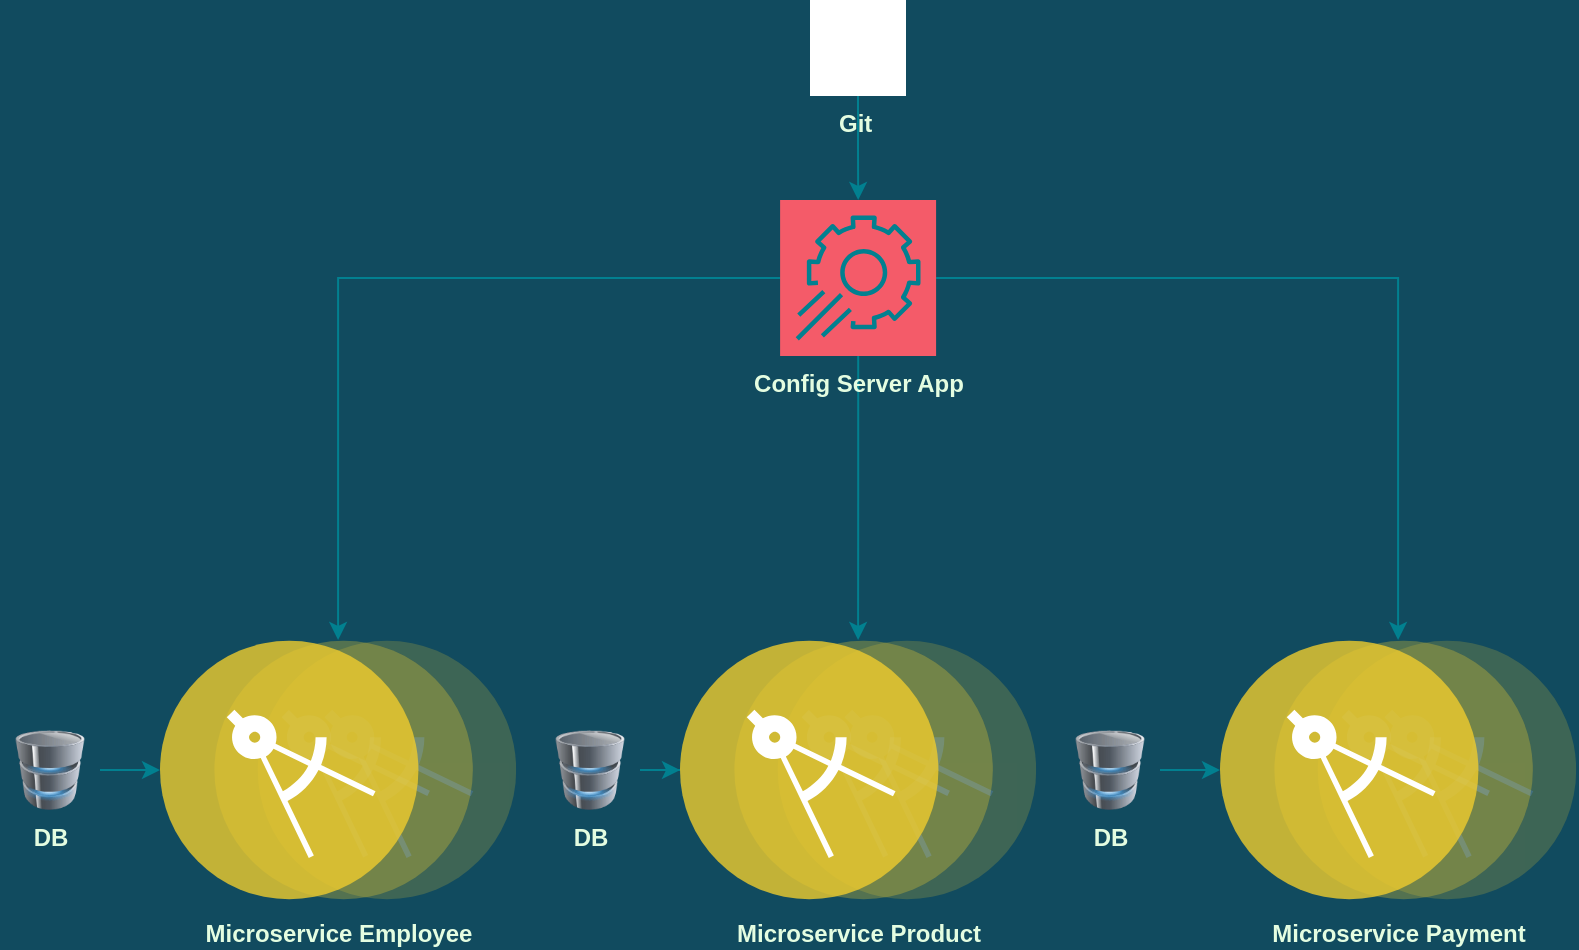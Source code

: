 <mxfile version="16.5.3" type="device"><diagram id="g2g5DKgpq7OX81aEqtXG" name="Page-1"><mxGraphModel dx="1038" dy="579" grid="1" gridSize="10" guides="1" tooltips="1" connect="1" arrows="1" fold="1" page="1" pageScale="1" pageWidth="1169" pageHeight="827" background="#114B5F" math="0" shadow="0"><root><mxCell id="0"/><mxCell id="1" parent="0"/><mxCell id="7dbiEt--6qopD_k-MUab-1" value="Microservice Employee" style="aspect=fixed;perimeter=ellipsePerimeter;html=1;align=center;shadow=0;dashed=0;fontColor=#E4FDE1;fontSize=12;spacingTop=3;image;image=img/lib/ibm/applications/microservice.svg;labelBorderColor=none;fontStyle=1;fillColor=#F45B69;strokeColor=#028090;labelBackgroundColor=#114B5F;" vertex="1" parent="1"><mxGeometry x="200" y="370" width="178.1" height="130" as="geometry"/></mxCell><mxCell id="7dbiEt--6qopD_k-MUab-2" style="edgeStyle=orthogonalEdgeStyle;rounded=0;orthogonalLoop=1;jettySize=auto;html=1;fontFamily=Helvetica;fontColor=#E4FDE1;strokeColor=#028090;labelBackgroundColor=#114B5F;" edge="1" parent="1" source="7dbiEt--6qopD_k-MUab-3" target="7dbiEt--6qopD_k-MUab-1"><mxGeometry relative="1" as="geometry"/></mxCell><mxCell id="7dbiEt--6qopD_k-MUab-3" value="DB" style="image;html=1;image=img/lib/clip_art/computers/Database_128x128.png;labelBorderColor=none;fontColor=#E4FDE1;fontStyle=1;fillColor=#F45B69;strokeColor=#028090;labelBackgroundColor=#114B5F;" vertex="1" parent="1"><mxGeometry x="120" y="415" width="50" height="40" as="geometry"/></mxCell><mxCell id="7dbiEt--6qopD_k-MUab-4" value="" style="edgeStyle=orthogonalEdgeStyle;rounded=0;orthogonalLoop=1;jettySize=auto;html=1;fontFamily=Helvetica;fontColor=#E4FDE1;strokeColor=#028090;labelBackgroundColor=#114B5F;" edge="1" parent="1" source="7dbiEt--6qopD_k-MUab-5" target="7dbiEt--6qopD_k-MUab-13"><mxGeometry relative="1" as="geometry"/></mxCell><mxCell id="7dbiEt--6qopD_k-MUab-5" value="DB" style="image;html=1;image=img/lib/clip_art/computers/Database_128x128.png;labelBorderColor=none;fontColor=#E4FDE1;fontStyle=1;fillColor=#F45B69;strokeColor=#028090;labelBackgroundColor=#114B5F;" vertex="1" parent="1"><mxGeometry x="650" y="415" width="50" height="40" as="geometry"/></mxCell><mxCell id="7dbiEt--6qopD_k-MUab-6" value="" style="edgeStyle=orthogonalEdgeStyle;rounded=0;orthogonalLoop=1;jettySize=auto;html=1;fontFamily=Helvetica;fontColor=#E4FDE1;strokeColor=#028090;labelBackgroundColor=#114B5F;" edge="1" parent="1" source="7dbiEt--6qopD_k-MUab-7" target="7dbiEt--6qopD_k-MUab-12"><mxGeometry relative="1" as="geometry"/></mxCell><mxCell id="7dbiEt--6qopD_k-MUab-7" value="DB" style="image;html=1;image=img/lib/clip_art/computers/Database_128x128.png;labelBorderColor=none;fontColor=#E4FDE1;fontStyle=1;fillColor=#F45B69;strokeColor=#028090;labelBackgroundColor=#114B5F;" vertex="1" parent="1"><mxGeometry x="390" y="415" width="50" height="40" as="geometry"/></mxCell><mxCell id="7dbiEt--6qopD_k-MUab-8" style="edgeStyle=orthogonalEdgeStyle;rounded=0;orthogonalLoop=1;jettySize=auto;html=1;fontFamily=Helvetica;fontColor=#E4FDE1;strokeColor=#028090;labelBackgroundColor=#114B5F;" edge="1" parent="1" source="7dbiEt--6qopD_k-MUab-11" target="7dbiEt--6qopD_k-MUab-1"><mxGeometry relative="1" as="geometry"/></mxCell><mxCell id="7dbiEt--6qopD_k-MUab-9" style="edgeStyle=orthogonalEdgeStyle;rounded=0;orthogonalLoop=1;jettySize=auto;html=1;fontFamily=Helvetica;fontColor=#E4FDE1;strokeColor=#028090;labelBackgroundColor=#114B5F;" edge="1" parent="1" source="7dbiEt--6qopD_k-MUab-11" target="7dbiEt--6qopD_k-MUab-12"><mxGeometry relative="1" as="geometry"/></mxCell><mxCell id="7dbiEt--6qopD_k-MUab-10" style="edgeStyle=orthogonalEdgeStyle;rounded=0;orthogonalLoop=1;jettySize=auto;html=1;fontFamily=Helvetica;fontColor=#E4FDE1;strokeColor=#028090;labelBackgroundColor=#114B5F;" edge="1" parent="1" source="7dbiEt--6qopD_k-MUab-11" target="7dbiEt--6qopD_k-MUab-13"><mxGeometry relative="1" as="geometry"/></mxCell><mxCell id="7dbiEt--6qopD_k-MUab-11" value="Config Server App&lt;br&gt;" style="sketch=0;points=[[0,0,0],[0.25,0,0],[0.5,0,0],[0.75,0,0],[1,0,0],[0,1,0],[0.25,1,0],[0.5,1,0],[0.75,1,0],[1,1,0],[0,0.25,0],[0,0.5,0],[0,0.75,0],[1,0.25,0],[1,0.5,0],[1,0.75,0]];points=[[0,0,0],[0.25,0,0],[0.5,0,0],[0.75,0,0],[1,0,0],[0,1,0],[0.25,1,0],[0.5,1,0],[0.75,1,0],[1,1,0],[0,0.25,0],[0,0.5,0],[0,0.75,0],[1,0.25,0],[1,0.5,0],[1,0.75,0]];outlineConnect=0;gradientDirection=north;fillColor=#F45B69;strokeColor=#028090;dashed=0;verticalLabelPosition=bottom;verticalAlign=top;align=center;html=1;fontSize=12;fontStyle=1;aspect=fixed;shape=mxgraph.aws4.resourceIcon;resIcon=mxgraph.aws4.app_config;labelBorderColor=none;fontColor=#E4FDE1;" vertex="1" parent="1"><mxGeometry x="510.05" y="150" width="78" height="78" as="geometry"/></mxCell><mxCell id="7dbiEt--6qopD_k-MUab-12" value="Microservice Product" style="aspect=fixed;perimeter=ellipsePerimeter;html=1;align=center;shadow=0;dashed=0;fontColor=#E4FDE1;fontSize=12;spacingTop=3;image;image=img/lib/ibm/applications/microservice.svg;labelBorderColor=none;fontStyle=1;fillColor=#F45B69;strokeColor=#028090;labelBackgroundColor=#114B5F;" vertex="1" parent="1"><mxGeometry x="460" y="370" width="178.1" height="130" as="geometry"/></mxCell><mxCell id="7dbiEt--6qopD_k-MUab-13" value="Microservice Payment" style="aspect=fixed;perimeter=ellipsePerimeter;html=1;align=center;shadow=0;dashed=0;fontColor=#E4FDE1;fontSize=12;spacingTop=3;image;image=img/lib/ibm/applications/microservice.svg;labelBorderColor=none;fontStyle=1;fillColor=#F45B69;strokeColor=#028090;labelBackgroundColor=#114B5F;" vertex="1" parent="1"><mxGeometry x="730" y="370" width="178.1" height="130" as="geometry"/></mxCell><mxCell id="7dbiEt--6qopD_k-MUab-14" style="edgeStyle=orthogonalEdgeStyle;rounded=0;orthogonalLoop=1;jettySize=auto;html=1;fontFamily=Helvetica;fontColor=#E4FDE1;strokeColor=#028090;labelBackgroundColor=#114B5F;" edge="1" parent="1" source="7dbiEt--6qopD_k-MUab-15" target="7dbiEt--6qopD_k-MUab-11"><mxGeometry relative="1" as="geometry"/></mxCell><mxCell id="7dbiEt--6qopD_k-MUab-15" value="Git&amp;nbsp;" style="shape=image;html=1;verticalAlign=top;verticalLabelPosition=bottom;imageAspect=0;aspect=fixed;image=https://cdn1.iconfinder.com/data/icons/social-media-2106/24/social_media_social_media_logo_git-128.png;labelBorderColor=none;fontFamily=Helvetica;fontColor=#E4FDE1;fontStyle=1;imageBackground=default;fillColor=#F45B69;strokeColor=#028090;" vertex="1" parent="1"><mxGeometry x="525" y="50" width="48" height="48" as="geometry"/></mxCell></root></mxGraphModel></diagram></mxfile>